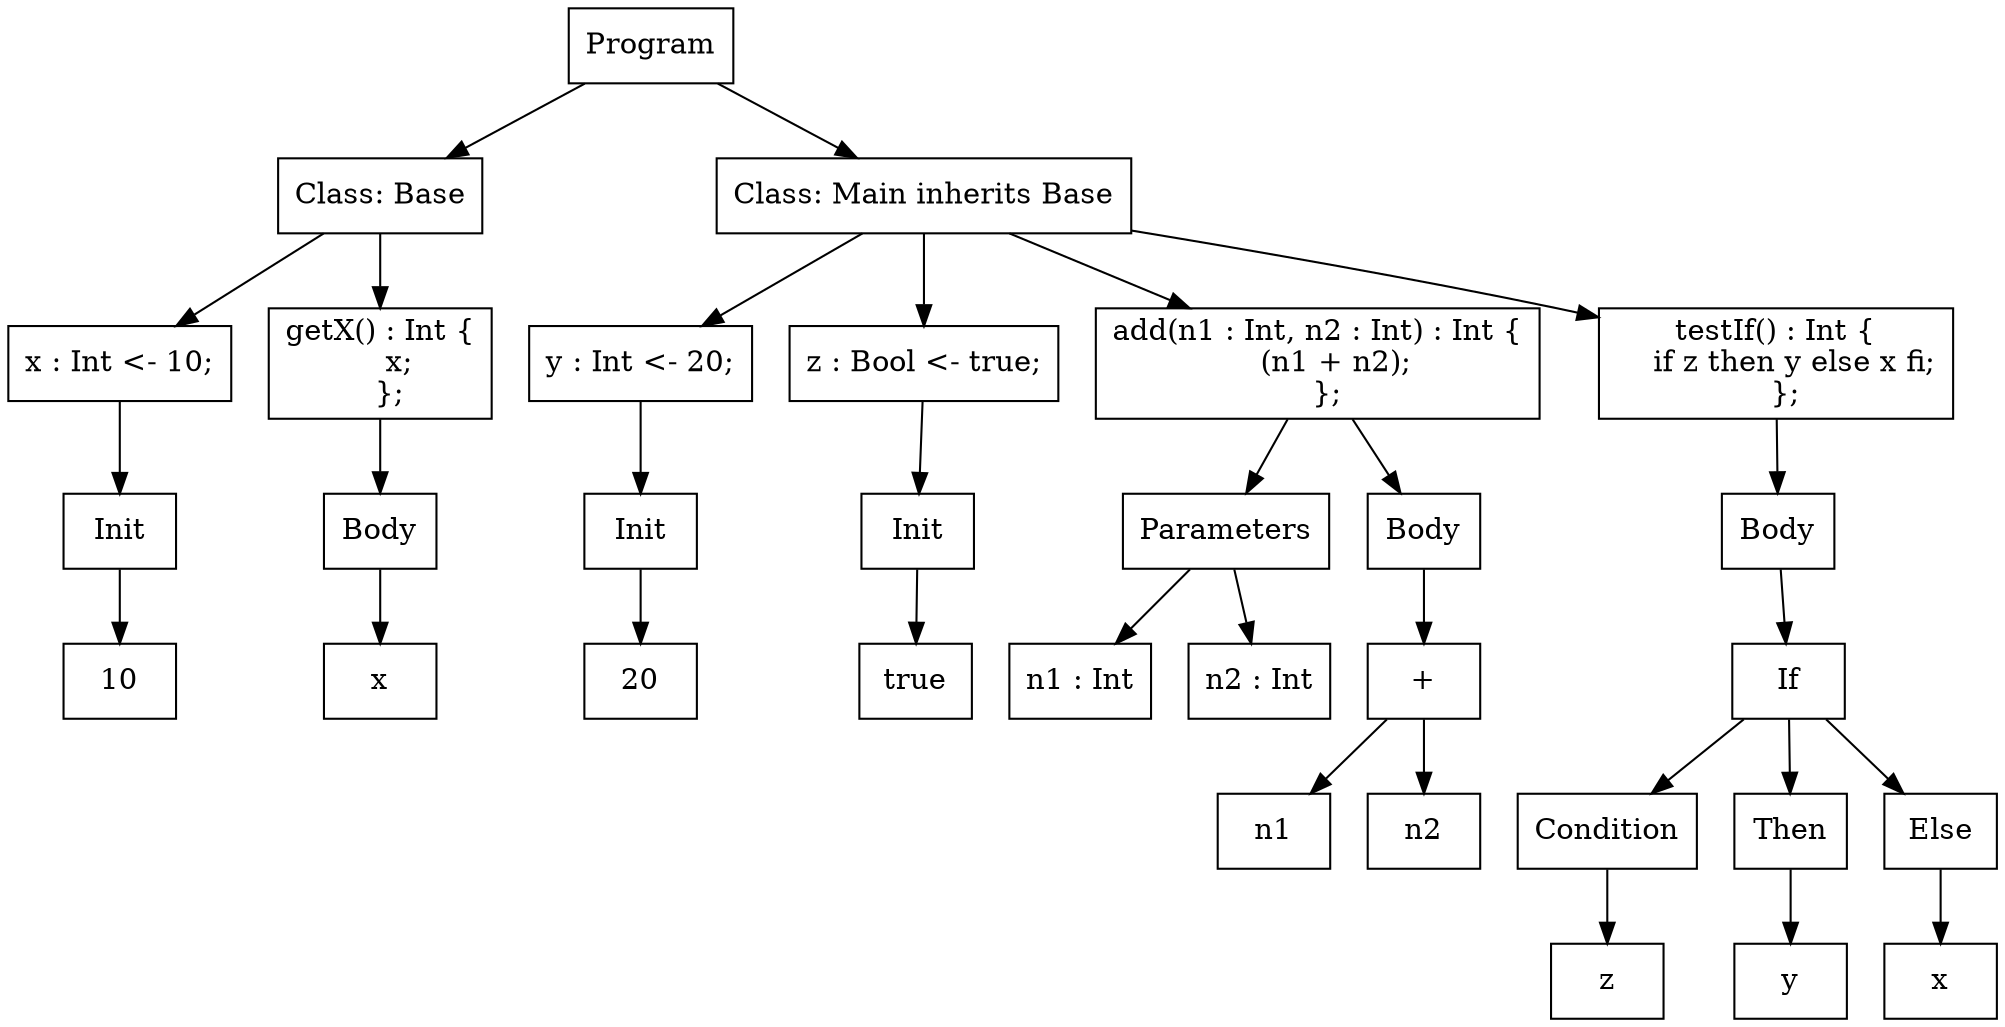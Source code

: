 digraph AST {
  node [shape=box];
  node0 [label="Program"];
  node1 [label="Class: Base"];
  node0 -> node1;
  node2 [label="x : Int <- 10;"];
  node1 -> node2;
  node3 [label="Init"];
  node2 -> node3;
  node4 [label="10"];
  node3 -> node4;
  node5 [label="getX() : Int {\n    x;\n  };"];
  node1 -> node5;
  node6 [label="Body"];
  node5 -> node6;
  node7 [label="x"];
  node6 -> node7;
  node8 [label="Class: Main inherits Base"];
  node0 -> node8;
  node9 [label="y : Int <- 20;"];
  node8 -> node9;
  node10 [label="Init"];
  node9 -> node10;
  node11 [label="20"];
  node10 -> node11;
  node12 [label="z : Bool <- true;"];
  node8 -> node12;
  node13 [label="Init"];
  node12 -> node13;
  node14 [label="true"];
  node13 -> node14;
  node15 [label="add(n1 : Int, n2 : Int) : Int {\n    (n1 + n2);\n  };"];
  node8 -> node15;
  node16 [label="Parameters"];
  node15 -> node16;
  node17 [label="n1 : Int"];
  node16 -> node17;
  node18 [label="n2 : Int"];
  node16 -> node18;
  node19 [label="Body"];
  node15 -> node19;
  node20 [label="(n1 + n2)"];
  node19 -> node20;
  node20 [label="+"];
  node21 [label="n1"];
  node20 -> node21;
  node22 [label="n2"];
  node20 -> node22;
  node23 [label="testIf() : Int {\n    if z then y else x fi;\n  };"];
  node8 -> node23;
  node24 [label="Body"];
  node23 -> node24;
  node25 [label="if z then y else x fi"];
  node24 -> node25;
  node25 [label="If"];
  node26 [label="Condition"];
  node25 -> node26;
  node27 [label="z"];
  node26 -> node27;
  node28 [label="Then"];
  node25 -> node28;
  node29 [label="y"];
  node28 -> node29;
  node30 [label="Else"];
  node25 -> node30;
  node31 [label="x"];
  node30 -> node31;
}
